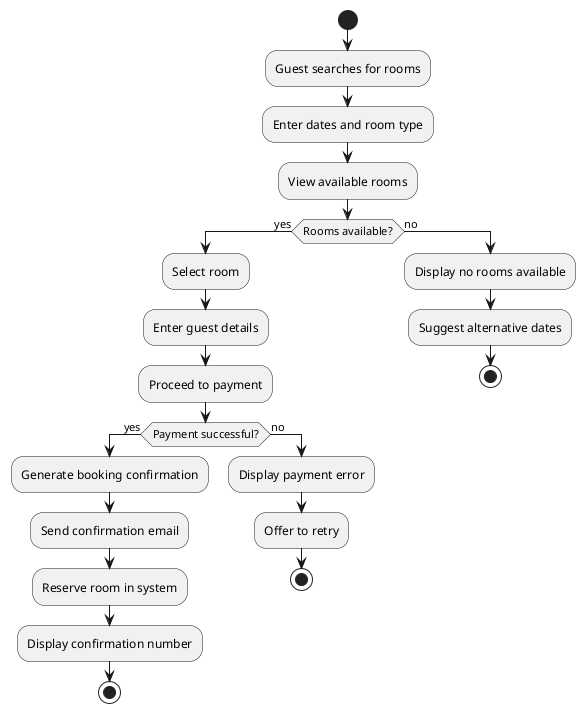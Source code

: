 @startuml Hotel - Book Room

start

:Guest searches for rooms;
:Enter dates and room type;
:View available rooms;

if (Rooms available?) then (yes)
    :Select room;
    :Enter guest details;
    :Proceed to payment;

    if (Payment successful?) then (yes)
        :Generate booking confirmation;
        :Send confirmation email;
        :Reserve room in system;
        :Display confirmation number;
        stop
    else (no)
        :Display payment error;
        :Offer to retry;
        stop
    endif
else (no)
    :Display no rooms available;
    :Suggest alternative dates;
    stop
endif

@enduml
